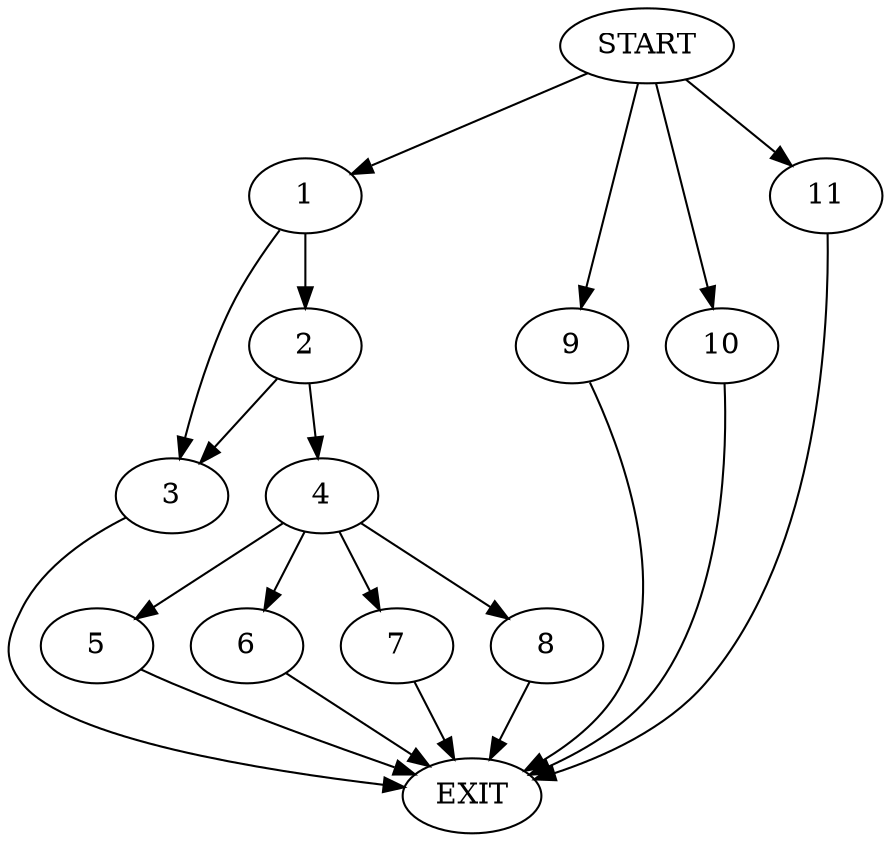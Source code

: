 digraph {
0 [label="START"]
12 [label="EXIT"]
0 -> 1
1 -> 2
1 -> 3
2 -> 4
2 -> 3
3 -> 12
4 -> 5
4 -> 6
4 -> 7
4 -> 8
5 -> 12
6 -> 12
8 -> 12
7 -> 12
0 -> 9
9 -> 12
0 -> 10
10 -> 12
0 -> 11
11 -> 12
}
